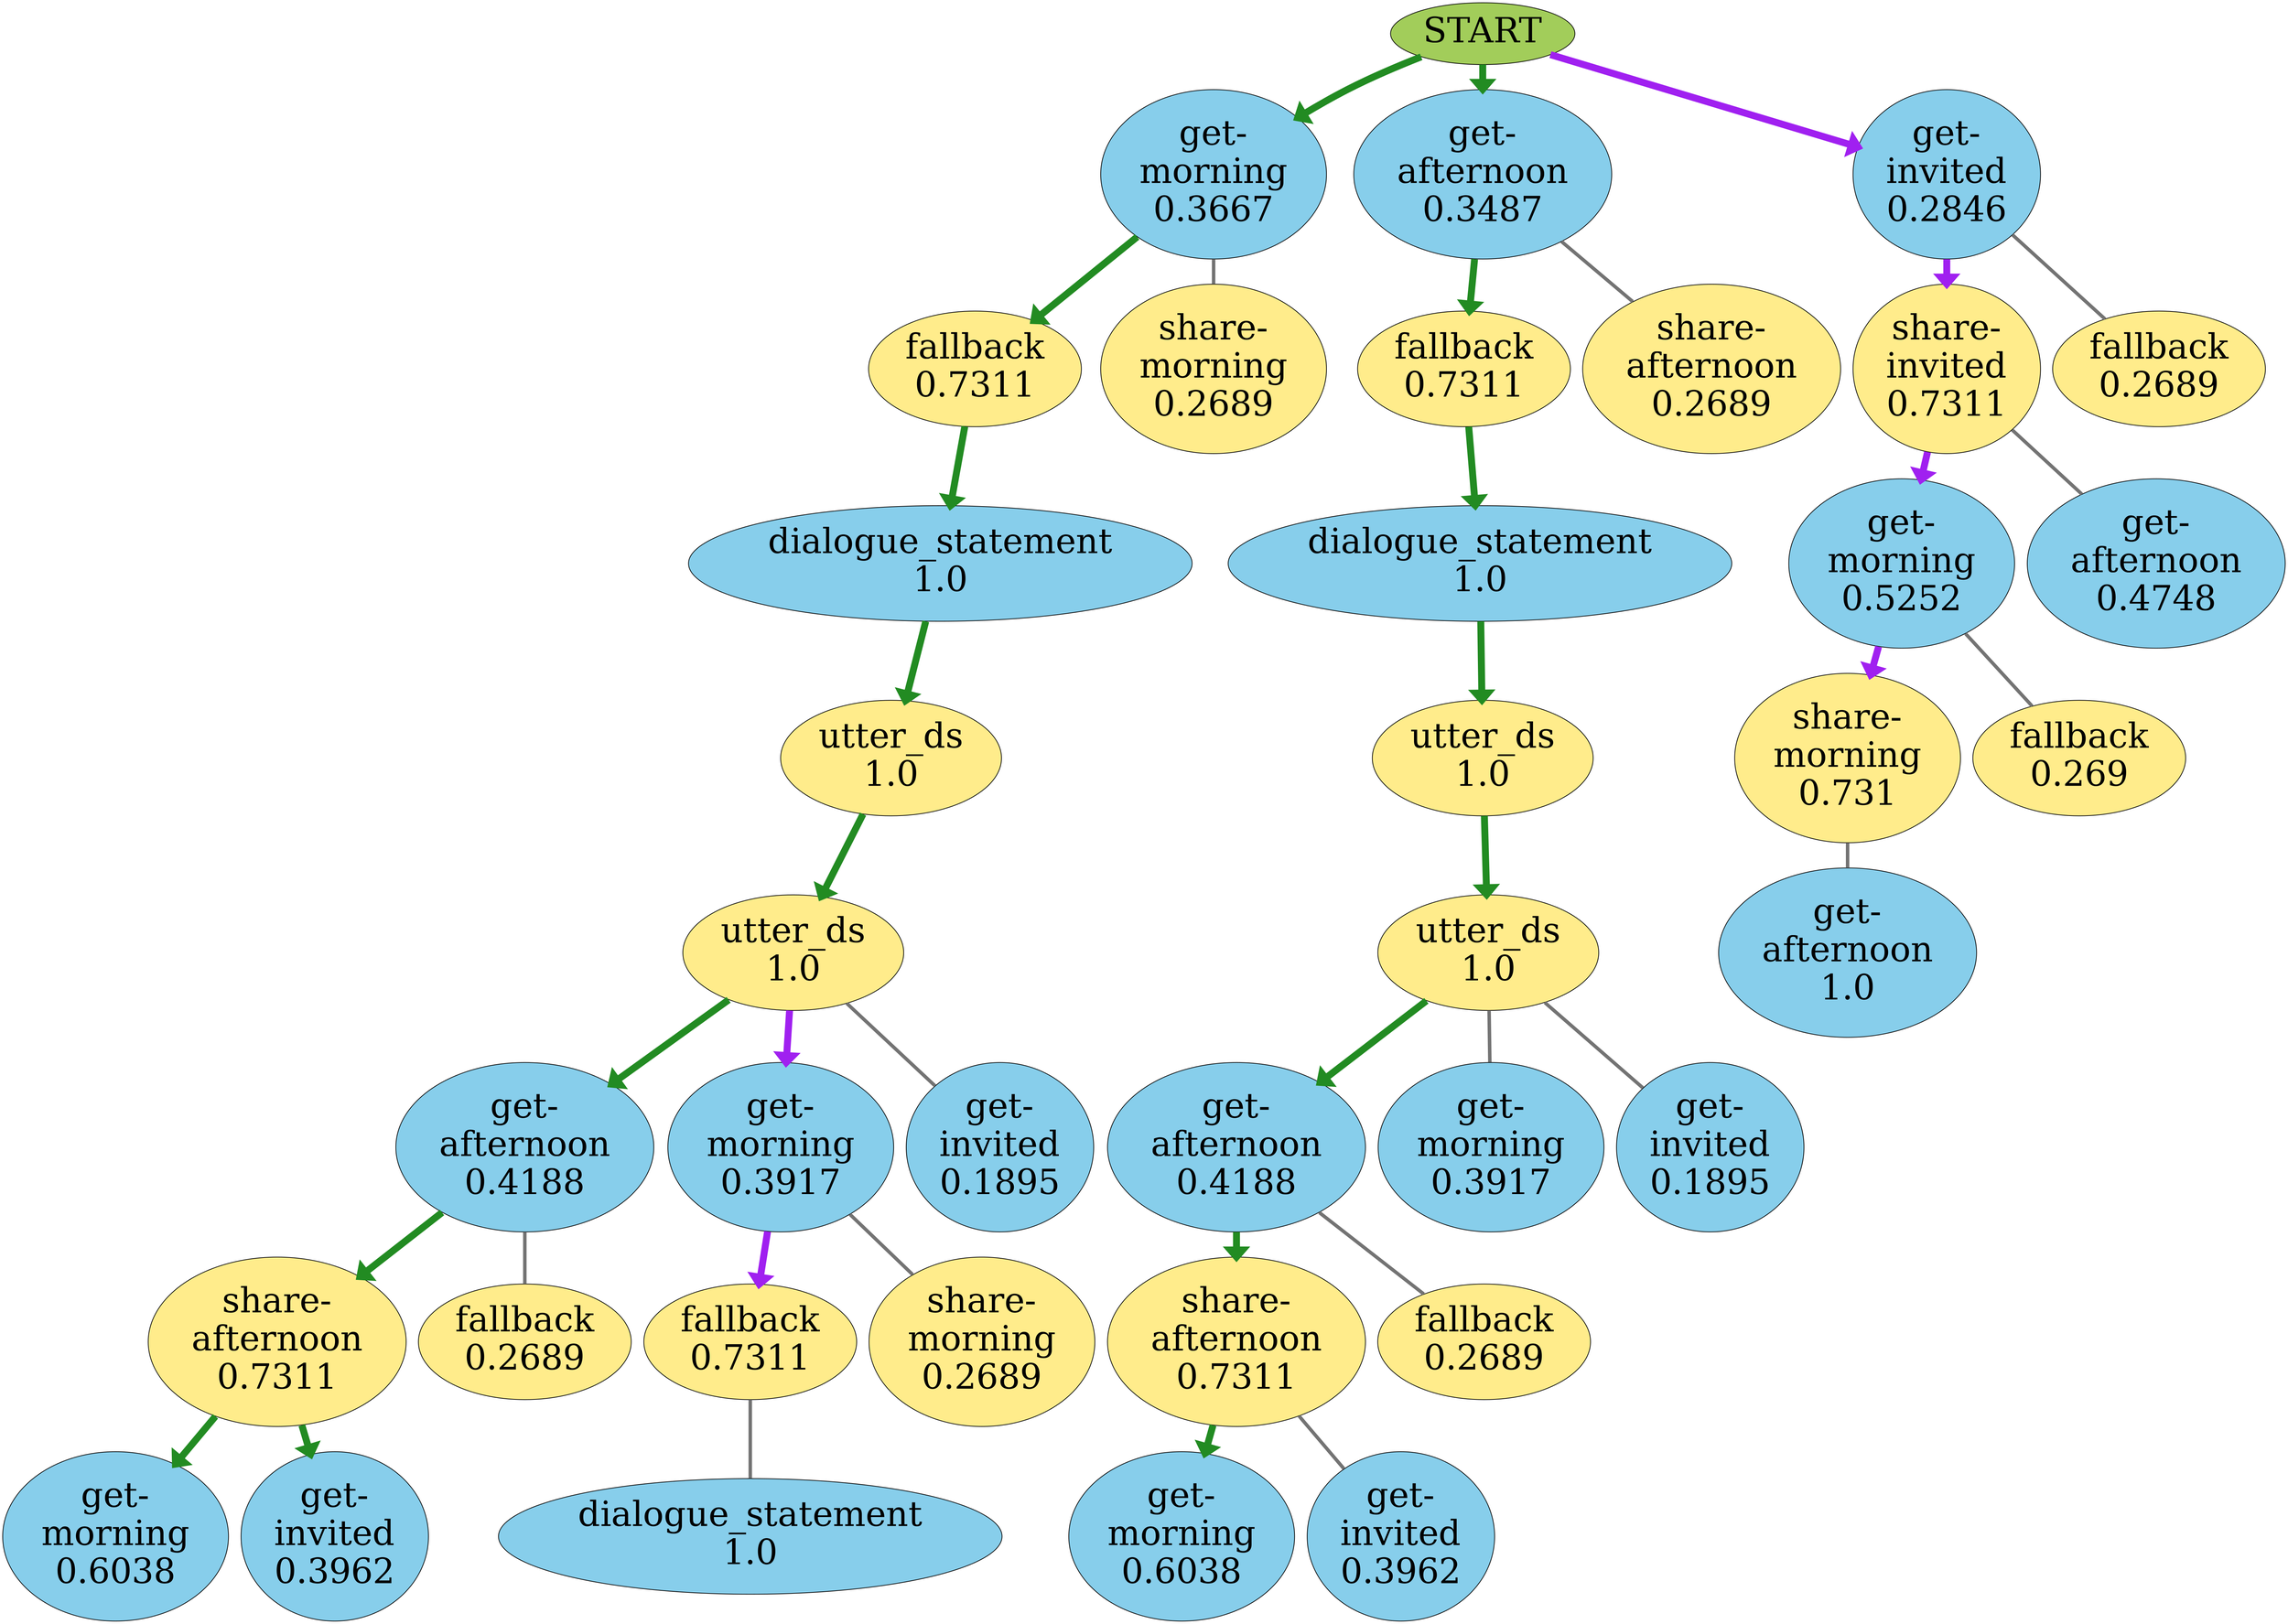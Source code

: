 strict digraph {
	0 [label=START fillcolor=darkolivegreen3 fontsize=50 style=filled]
	1 [label="get-
morning
0.3667" fillcolor=skyblue fontsize=50 style=filled]
	0 -> 1 [arrowhead=normal color=purple penwidth=10.0]
	2 [label="get-
afternoon
0.3487" fillcolor=skyblue fontsize=50 style=filled]
	0 -> 2 [arrowhead=normal color=purple penwidth=10.0]
	3 [label="get-
invited
0.2846" fillcolor=skyblue fontsize=50 style=filled]
	0 -> 3 [arrowhead=normal color=purple penwidth=10.0]
	4 [label="fallback
0.7311" fillcolor=lightgoldenrod1 fontsize=50 style=filled]
	1 -> 4 [arrowhead=normal color=purple penwidth=10.0]
	5 [label="share-
morning
0.2689" fillcolor=lightgoldenrod1 fontsize=50 style=filled]
	1 -> 5 [arrowhead=none color=grey45 penwidth=5.0]
	6 [label="fallback
0.7311" fillcolor=lightgoldenrod1 fontsize=50 style=filled]
	2 -> 6 [arrowhead=normal color=purple penwidth=10.0]
	7 [label="share-
afternoon
0.2689" fillcolor=lightgoldenrod1 fontsize=50 style=filled]
	2 -> 7 [arrowhead=none color=grey45 penwidth=5.0]
	8 [label="share-
invited
0.7311" fillcolor=lightgoldenrod1 fontsize=50 style=filled]
	3 -> 8 [arrowhead=normal color=purple penwidth=10.0]
	9 [label="fallback
0.2689" fillcolor=lightgoldenrod1 fontsize=50 style=filled]
	3 -> 9 [arrowhead=none color=grey45 penwidth=5.0]
	10 [label="dialogue_statement
1.0" fillcolor=skyblue fontsize=50 style=filled]
	4 -> 10 [arrowhead=normal color=purple penwidth=10.0]
	11 [label="dialogue_statement
1.0" fillcolor=skyblue fontsize=50 style=filled]
	6 -> 11 [arrowhead=normal color=purple penwidth=10.0]
	12 [label="get-
morning
0.5252" fillcolor=skyblue fontsize=50 style=filled]
	8 -> 12 [arrowhead=normal color=purple penwidth=10.0]
	13 [label="get-
afternoon
0.4748" fillcolor=skyblue fontsize=50 style=filled]
	8 -> 13 [arrowhead=none color=grey45 penwidth=5.0]
	14 [label="utter_ds
1.0" fillcolor=lightgoldenrod1 fontsize=50 style=filled]
	10 -> 14 [arrowhead=normal color=purple penwidth=10.0]
	15 [label="utter_ds
1.0" fillcolor=lightgoldenrod1 fontsize=50 style=filled]
	11 -> 15 [arrowhead=normal color=purple penwidth=10.0]
	16 [label="utter_ds
1.0" fillcolor=lightgoldenrod1 fontsize=50 style=filled]
	14 -> 16 [arrowhead=normal color=purple penwidth=10.0]
	17 [label="utter_ds
1.0" fillcolor=lightgoldenrod1 fontsize=50 style=filled]
	15 -> 17 [arrowhead=normal color=purple penwidth=10.0]
	18 [label="share-
morning
0.731" fillcolor=lightgoldenrod1 fontsize=50 style=filled]
	12 -> 18 [arrowhead=normal color=purple penwidth=10.0]
	19 [label="fallback
0.269" fillcolor=lightgoldenrod1 fontsize=50 style=filled]
	12 -> 19 [arrowhead=none color=grey45 penwidth=5.0]
	20 [label="get-
afternoon
0.4188" fillcolor=skyblue fontsize=50 style=filled]
	16 -> 20 [arrowhead=normal color=purple penwidth=10.0]
	21 [label="get-
morning
0.3917" fillcolor=skyblue fontsize=50 style=filled]
	16 -> 21 [arrowhead=normal color=purple penwidth=10.0]
	22 [label="get-
invited
0.1895" fillcolor=skyblue fontsize=50 style=filled]
	16 -> 22 [arrowhead=none color=grey45 penwidth=5.0]
	23 [label="get-
afternoon
0.4188" fillcolor=skyblue fontsize=50 style=filled]
	17 -> 23 [arrowhead=normal color=purple penwidth=10.0]
	24 [label="get-
morning
0.3917" fillcolor=skyblue fontsize=50 style=filled]
	17 -> 24 [arrowhead=none color=grey45 penwidth=5.0]
	25 [label="get-
invited
0.1895" fillcolor=skyblue fontsize=50 style=filled]
	17 -> 25 [arrowhead=none color=grey45 penwidth=5.0]
	26 [label="get-
afternoon
1.0" fillcolor=skyblue fontsize=50 style=filled]
	18 -> 26 [arrowhead=none color=grey45 penwidth=5.0]
	27 [label="share-
afternoon
0.7311" fillcolor=lightgoldenrod1 fontsize=50 style=filled]
	20 -> 27 [arrowhead=normal color=purple penwidth=10.0]
	28 [label="fallback
0.2689" fillcolor=lightgoldenrod1 fontsize=50 style=filled]
	20 -> 28 [arrowhead=none color=grey45 penwidth=5.0]
	29 [label="share-
afternoon
0.7311" fillcolor=lightgoldenrod1 fontsize=50 style=filled]
	23 -> 29 [arrowhead=normal color=purple penwidth=10.0]
	30 [label="fallback
0.2689" fillcolor=lightgoldenrod1 fontsize=50 style=filled]
	23 -> 30 [arrowhead=none color=grey45 penwidth=5.0]
	31 [label="fallback
0.7311" fillcolor=lightgoldenrod1 fontsize=50 style=filled]
	21 -> 31 [arrowhead=normal color=purple penwidth=10.0]
	32 [label="share-
morning
0.2689" fillcolor=lightgoldenrod1 fontsize=50 style=filled]
	21 -> 32 [arrowhead=none color=grey45 penwidth=5.0]
	33 [label="get-
morning
0.6038" fillcolor=skyblue fontsize=50 style=filled]
	27 -> 33 [arrowhead=normal color=purple penwidth=10.0]
	34 [label="get-
invited
0.3962" fillcolor=skyblue fontsize=50 style=filled]
	27 -> 34 [arrowhead=normal color=purple penwidth=10.0]
	35 [label="get-
morning
0.6038" fillcolor=skyblue fontsize=50 style=filled]
	29 -> 35 [arrowhead=normal color=purple penwidth=10.0]
	36 [label="get-
invited
0.3962" fillcolor=skyblue fontsize=50 style=filled]
	29 -> 36 [arrowhead=none color=grey45 penwidth=5.0]
	37 [label="dialogue_statement
1.0" fillcolor=skyblue fontsize=50 style=filled]
	31 -> 37 [arrowhead=none color=grey45 penwidth=5.0]
	0 -> 1 [arrowhead=normal color=forestgreen penwidth=10.0]
	1 -> 4 [arrowhead=normal color=forestgreen penwidth=10.0]
	4 -> 10 [arrowhead=normal color=forestgreen penwidth=10.0]
	10 -> 14 [arrowhead=normal color=forestgreen penwidth=10.0]
	14 -> 16 [arrowhead=normal color=forestgreen penwidth=10.0]
	16 -> 20 [arrowhead=normal color=forestgreen penwidth=10.0]
	20 -> 27 [arrowhead=normal color=forestgreen penwidth=10.0]
	27 -> 33 [arrowhead=normal color=forestgreen penwidth=10.0]
	0 -> 2 [arrowhead=normal color=forestgreen penwidth=10.0]
	2 -> 6 [arrowhead=normal color=forestgreen penwidth=10.0]
	6 -> 11 [arrowhead=normal color=forestgreen penwidth=10.0]
	11 -> 15 [arrowhead=normal color=forestgreen penwidth=10.0]
	15 -> 17 [arrowhead=normal color=forestgreen penwidth=10.0]
	17 -> 23 [arrowhead=normal color=forestgreen penwidth=10.0]
	23 -> 29 [arrowhead=normal color=forestgreen penwidth=10.0]
	29 -> 35 [arrowhead=normal color=forestgreen penwidth=10.0]
	0 -> 1 [arrowhead=normal color=forestgreen penwidth=10.0]
	1 -> 4 [arrowhead=normal color=forestgreen penwidth=10.0]
	4 -> 10 [arrowhead=normal color=forestgreen penwidth=10.0]
	10 -> 14 [arrowhead=normal color=forestgreen penwidth=10.0]
	14 -> 16 [arrowhead=normal color=forestgreen penwidth=10.0]
	16 -> 20 [arrowhead=normal color=forestgreen penwidth=10.0]
	20 -> 27 [arrowhead=normal color=forestgreen penwidth=10.0]
	27 -> 34 [arrowhead=normal color=forestgreen penwidth=10.0]
}
